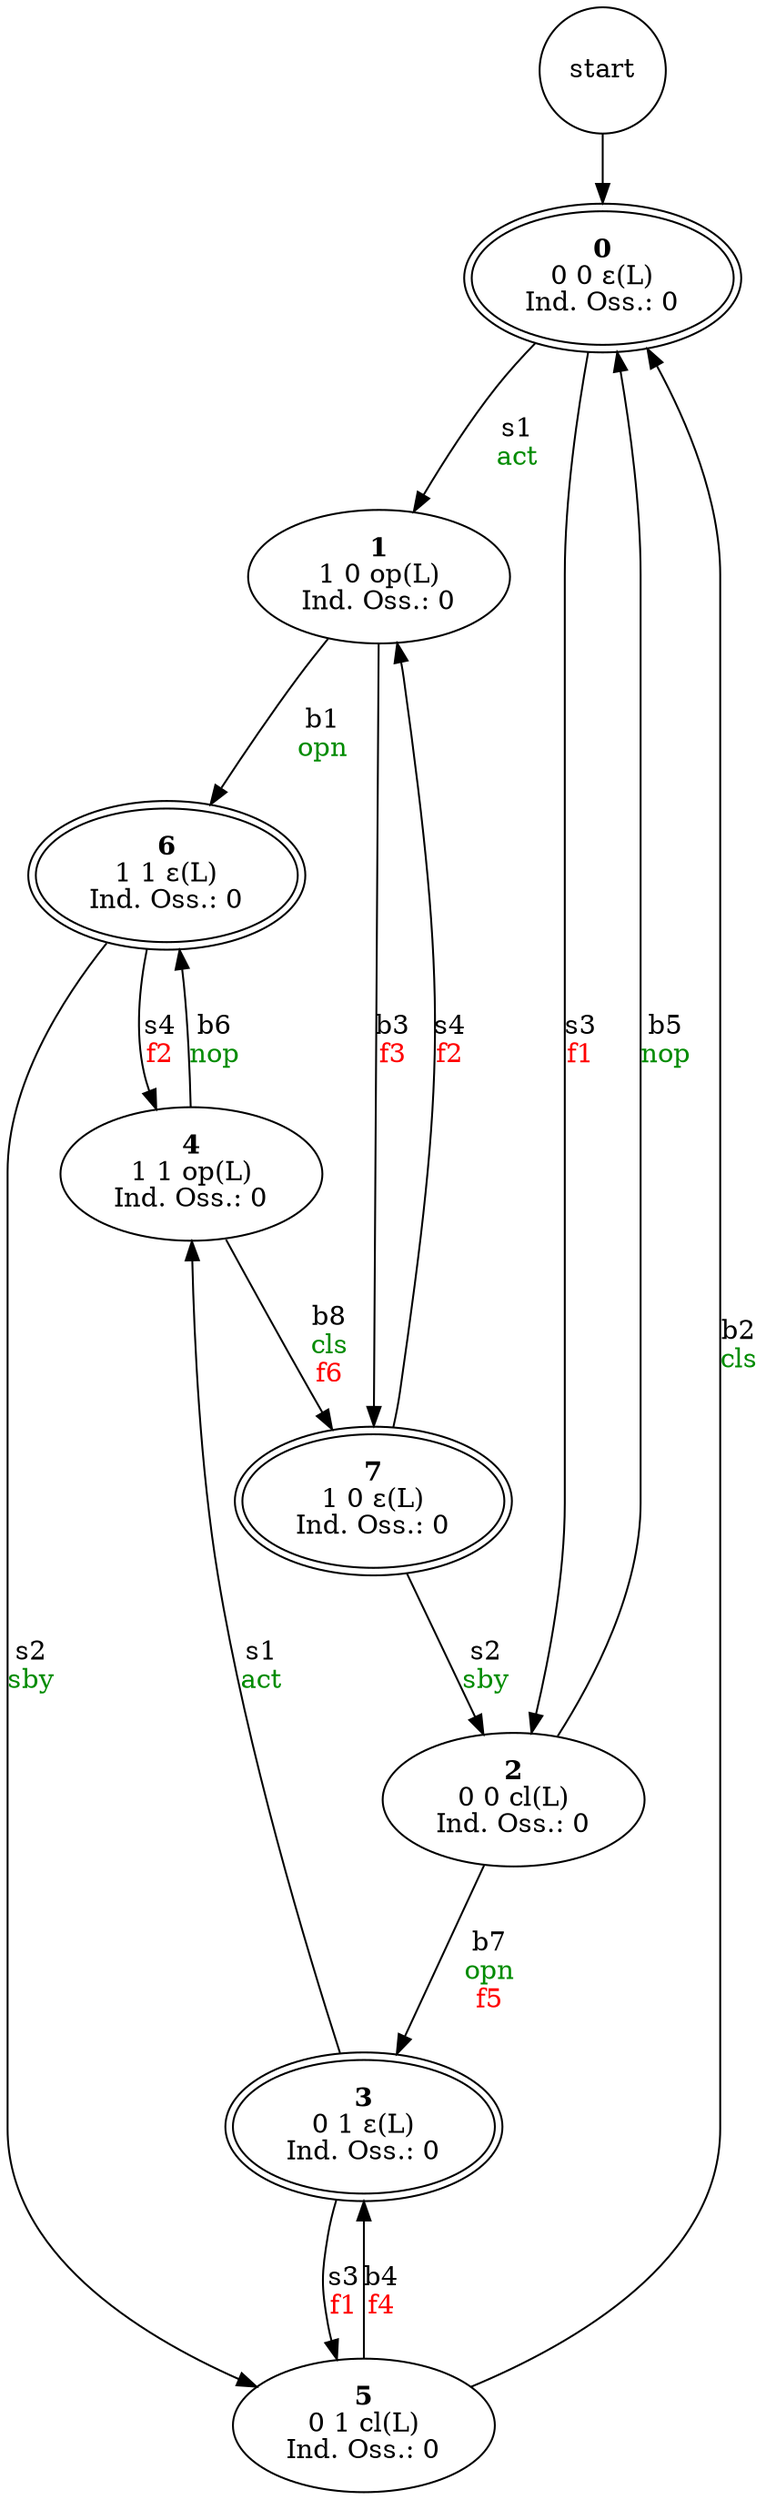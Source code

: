 digraph SpazioComportamentale {
    // ARCHI
    start	->	n0
	n0	->	n1 [label=<<br/>s1<br/><font color="green4">act</font>>]
	n0	->	n2 [label=<<br/>s3<br/><font color="red">f1</font>>]
	n1	->	n6 [label=<<br/>b1<br/><font color="green4">opn</font>>]
	n1	->	n7 [label=<<br/>b3<br/><font color="red">f3</font>>]
	n2	->	n0 [label=<<br/>b5<br/><font color="green4">nop</font>>]
	n2	->	n3 [label=<<br/>b7<br/><font color="green4">opn</font><br/><font color="red">f5</font>>]
	n3	->	n4 [label=<<br/>s1<br/><font color="green4">act</font>>]
	n3	->	n5 [label=<<br/>s3<br/><font color="red">f1</font>>]
	n4	->	n6 [label=<<br/>b6<br/><font color="green4">nop</font>>]
	n4	->	n7 [label=<<br/>b8<br/><font color="green4">cls</font><br/><font color="red">f6</font>>]
	n5	->	n0 [label=<<br/>b2<br/><font color="green4">cls</font>>]
	n5	->	n3 [label=<<br/>b4<br/><font color="red">f4</font>>]
	n6	->	n5 [label=<<br/>s2<br/><font color="green4">sby</font>>]
	n6	->	n4 [label=<<br/>s4<br/><font color="red">f2</font>>]
	n7	->	n2 [label=<<br/>s2<br/><font color="green4">sby</font>>]
	n7	->	n1 [label=<<br/>s4<br/><font color="red">f2</font>>]

    // NODI
    start[shape="circle"]
	n0 [label=<<b>0</b><br/>0 0 ε(L)<br/>Ind. Oss.: 0> peripheries=2]
	n1 [label=<<b>1</b><br/>1 0 op(L)<br/>Ind. Oss.: 0>]
	n2 [label=<<b>2</b><br/>0 0 cl(L)<br/>Ind. Oss.: 0>]
	n3 [label=<<b>3</b><br/>0 1 ε(L)<br/>Ind. Oss.: 0> peripheries=2]
	n4 [label=<<b>4</b><br/>1 1 op(L)<br/>Ind. Oss.: 0>]
	n5 [label=<<b>5</b><br/>0 1 cl(L)<br/>Ind. Oss.: 0>]
	n6 [label=<<b>6</b><br/>1 1 ε(L)<br/>Ind. Oss.: 0> peripheries=2]
	n7 [label=<<b>7</b><br/>1 0 ε(L)<br/>Ind. Oss.: 0> peripheries=2]
}
